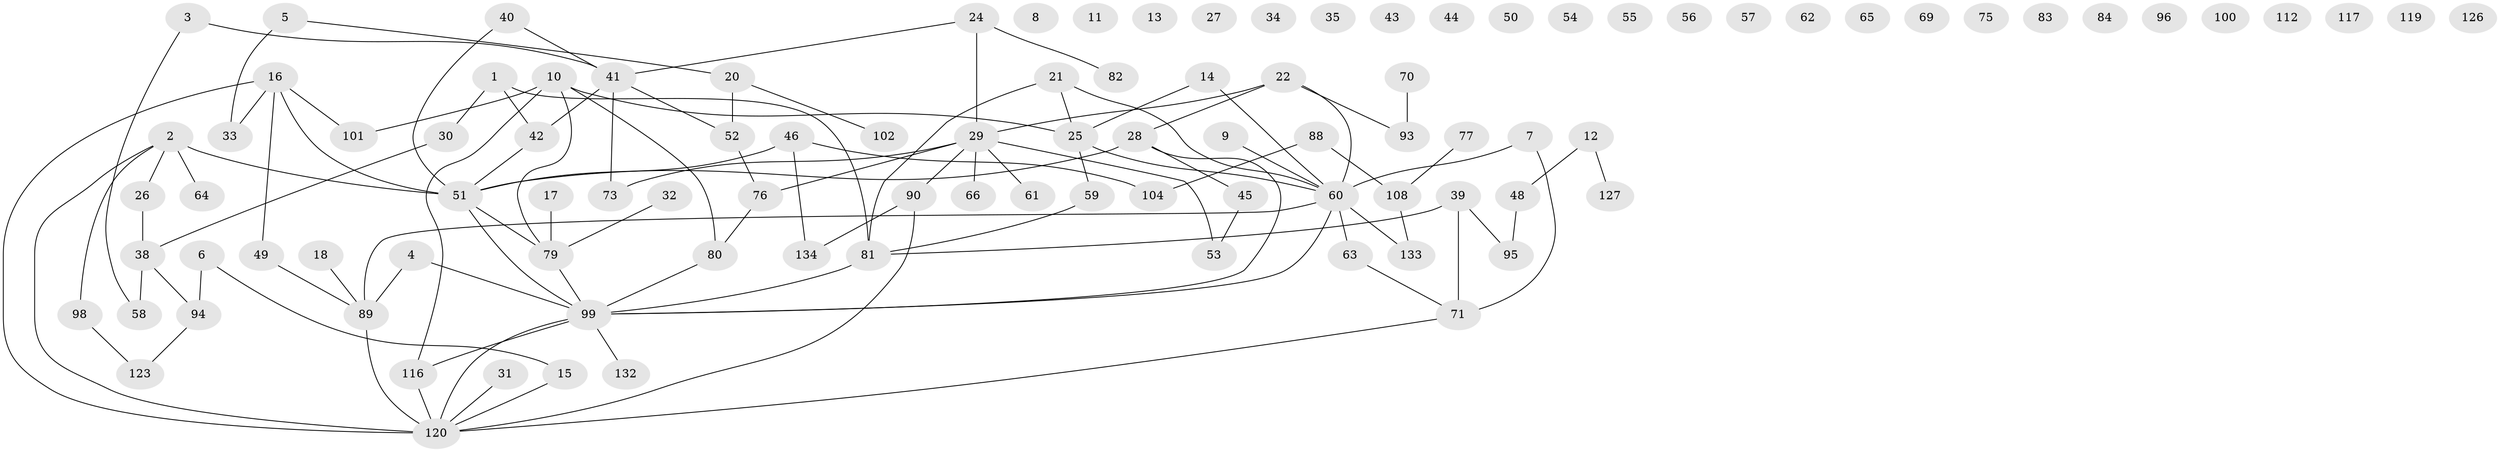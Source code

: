// original degree distribution, {1: 0.22388059701492538, 3: 0.1865671641791045, 2: 0.2462686567164179, 0: 0.16417910447761194, 5: 0.04477611940298507, 4: 0.08955223880597014, 6: 0.029850746268656716, 8: 0.007462686567164179, 11: 0.007462686567164179}
// Generated by graph-tools (version 1.1) at 2025/41/03/06/25 10:41:22]
// undirected, 99 vertices, 108 edges
graph export_dot {
graph [start="1"]
  node [color=gray90,style=filled];
  1 [super="+103"];
  2 [super="+19"];
  3;
  4;
  5;
  6;
  7;
  8;
  9;
  10 [super="+47"];
  11;
  12;
  13;
  14;
  15;
  16 [super="+78"];
  17;
  18 [super="+97"];
  20 [super="+23"];
  21;
  22 [super="+36"];
  24;
  25 [super="+72"];
  26 [super="+37"];
  27;
  28 [super="+130"];
  29 [super="+115"];
  30;
  31 [super="+113"];
  32;
  33 [super="+85"];
  34 [super="+124"];
  35;
  38 [super="+74"];
  39 [super="+92"];
  40;
  41 [super="+118"];
  42 [super="+128"];
  43 [super="+87"];
  44 [super="+125"];
  45 [super="+68"];
  46 [super="+107"];
  48;
  49;
  50;
  51 [super="+67"];
  52;
  53;
  54;
  55;
  56;
  57;
  58;
  59 [super="+109"];
  60 [super="+111"];
  61;
  62;
  63;
  64;
  65;
  66;
  69;
  70 [super="+86"];
  71 [super="+91"];
  73;
  75;
  76;
  77;
  79;
  80;
  81 [super="+110"];
  82;
  83;
  84;
  88;
  89 [super="+131"];
  90 [super="+105"];
  93;
  94;
  95;
  96;
  98;
  99 [super="+122"];
  100;
  101 [super="+114"];
  102;
  104 [super="+106"];
  108 [super="+121"];
  112;
  116;
  117;
  119;
  120 [super="+129"];
  123;
  126;
  127;
  132;
  133;
  134;
  1 -- 81;
  1 -- 30;
  1 -- 42;
  2 -- 98;
  2 -- 120;
  2 -- 64;
  2 -- 51;
  2 -- 26;
  3 -- 58;
  3 -- 41;
  4 -- 99;
  4 -- 89;
  5 -- 20;
  5 -- 33;
  6 -- 15;
  6 -- 94;
  7 -- 71;
  7 -- 60;
  9 -- 60;
  10 -- 79;
  10 -- 101 [weight=2];
  10 -- 116;
  10 -- 25;
  10 -- 80;
  12 -- 48;
  12 -- 127;
  14 -- 25;
  14 -- 60;
  15 -- 120;
  16 -- 49;
  16 -- 120;
  16 -- 51;
  16 -- 33;
  16 -- 101;
  17 -- 79;
  18 -- 89;
  20 -- 102;
  20 -- 52;
  21 -- 25;
  21 -- 60;
  21 -- 81;
  22 -- 60;
  22 -- 93;
  22 -- 29;
  22 -- 28;
  24 -- 29;
  24 -- 41;
  24 -- 82;
  25 -- 59;
  25 -- 60;
  26 -- 38;
  28 -- 45;
  28 -- 99;
  28 -- 51;
  29 -- 73;
  29 -- 76;
  29 -- 66;
  29 -- 61;
  29 -- 53;
  29 -- 90;
  30 -- 38;
  31 -- 120;
  32 -- 79;
  38 -- 94;
  38 -- 58;
  39 -- 71 [weight=2];
  39 -- 81;
  39 -- 95;
  40 -- 41;
  40 -- 51;
  41 -- 52;
  41 -- 73;
  41 -- 42;
  42 -- 51;
  45 -- 53;
  46 -- 104;
  46 -- 134;
  46 -- 51;
  48 -- 95;
  49 -- 89;
  51 -- 99;
  51 -- 79;
  52 -- 76;
  59 -- 81;
  60 -- 99;
  60 -- 133;
  60 -- 89;
  60 -- 63;
  63 -- 71;
  70 -- 93;
  71 -- 120;
  76 -- 80;
  77 -- 108;
  79 -- 99;
  80 -- 99;
  81 -- 99;
  88 -- 104;
  88 -- 108;
  89 -- 120 [weight=2];
  90 -- 120;
  90 -- 134;
  94 -- 123;
  98 -- 123;
  99 -- 120;
  99 -- 132;
  99 -- 116;
  108 -- 133;
  116 -- 120;
}
